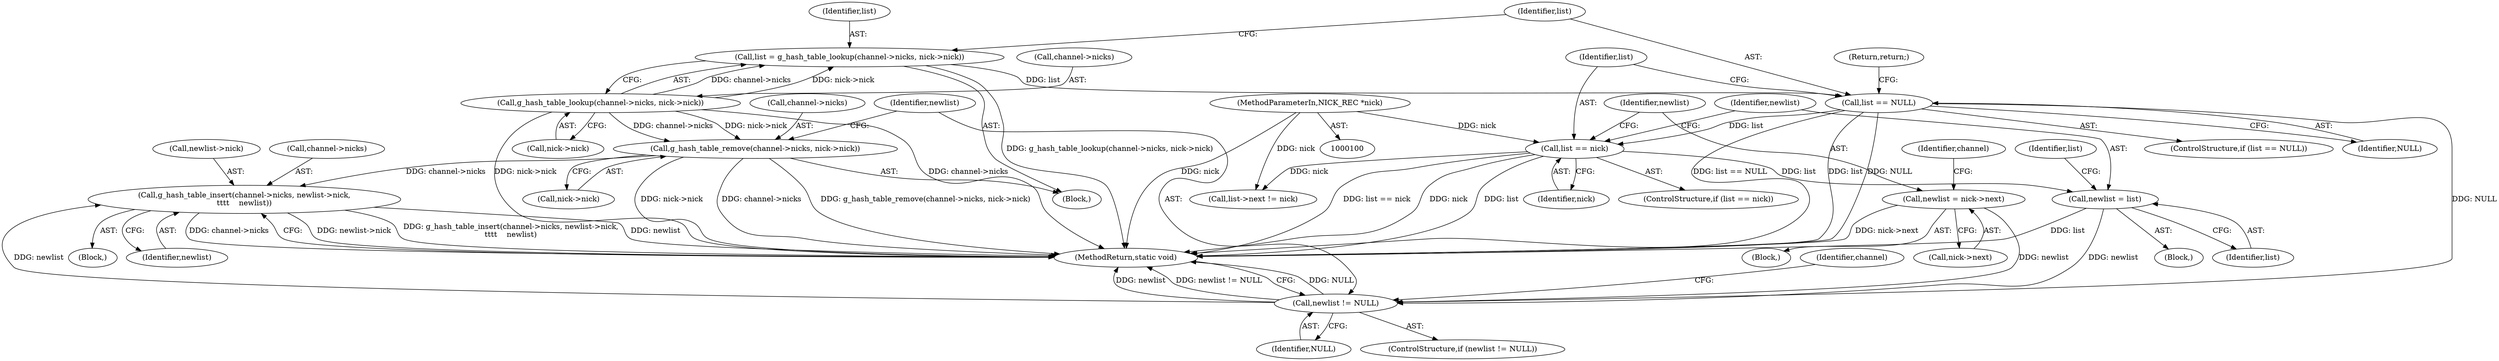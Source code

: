 digraph "0_irssi_5e26325317c72a04c1610ad952974e206384d291_0@pointer" {
"1000165" [label="(Call,g_hash_table_insert(channel->nicks, newlist->nick,\n\t\t\t\t    newlist))"];
"1000153" [label="(Call,g_hash_table_remove(channel->nicks, nick->nick))"];
"1000108" [label="(Call,g_hash_table_lookup(channel->nicks, nick->nick))"];
"1000161" [label="(Call,newlist != NULL)"];
"1000125" [label="(Call,newlist = nick->next)"];
"1000132" [label="(Call,newlist = list)"];
"1000121" [label="(Call,list == nick)"];
"1000116" [label="(Call,list == NULL)"];
"1000106" [label="(Call,list = g_hash_table_lookup(channel->nicks, nick->nick))"];
"1000102" [label="(MethodParameterIn,NICK_REC *nick)"];
"1000157" [label="(Call,nick->nick)"];
"1000154" [label="(Call,channel->nicks)"];
"1000162" [label="(Identifier,newlist)"];
"1000117" [label="(Identifier,list)"];
"1000138" [label="(Identifier,list)"];
"1000119" [label="(Return,return;)"];
"1000153" [label="(Call,g_hash_table_remove(channel->nicks, nick->nick))"];
"1000103" [label="(Block,)"];
"1000108" [label="(Call,g_hash_table_lookup(channel->nicks, nick->nick))"];
"1000115" [label="(ControlStructure,if (list == NULL))"];
"1000123" [label="(Identifier,nick)"];
"1000163" [label="(Identifier,NULL)"];
"1000173" [label="(MethodReturn,static void)"];
"1000155" [label="(Identifier,channel)"];
"1000136" [label="(Call,list->next != nick)"];
"1000118" [label="(Identifier,NULL)"];
"1000161" [label="(Call,newlist != NULL)"];
"1000164" [label="(Block,)"];
"1000124" [label="(Block,)"];
"1000160" [label="(ControlStructure,if (newlist != NULL))"];
"1000169" [label="(Call,newlist->nick)"];
"1000106" [label="(Call,list = g_hash_table_lookup(channel->nicks, nick->nick))"];
"1000165" [label="(Call,g_hash_table_insert(channel->nicks, newlist->nick,\n\t\t\t\t    newlist))"];
"1000112" [label="(Call,nick->nick)"];
"1000131" [label="(Block,)"];
"1000133" [label="(Identifier,newlist)"];
"1000107" [label="(Identifier,list)"];
"1000134" [label="(Identifier,list)"];
"1000122" [label="(Identifier,list)"];
"1000126" [label="(Identifier,newlist)"];
"1000102" [label="(MethodParameterIn,NICK_REC *nick)"];
"1000132" [label="(Call,newlist = list)"];
"1000125" [label="(Call,newlist = nick->next)"];
"1000116" [label="(Call,list == NULL)"];
"1000120" [label="(ControlStructure,if (list == nick))"];
"1000167" [label="(Identifier,channel)"];
"1000127" [label="(Call,nick->next)"];
"1000166" [label="(Call,channel->nicks)"];
"1000121" [label="(Call,list == nick)"];
"1000109" [label="(Call,channel->nicks)"];
"1000172" [label="(Identifier,newlist)"];
"1000165" -> "1000164"  [label="AST: "];
"1000165" -> "1000172"  [label="CFG: "];
"1000166" -> "1000165"  [label="AST: "];
"1000169" -> "1000165"  [label="AST: "];
"1000172" -> "1000165"  [label="AST: "];
"1000173" -> "1000165"  [label="CFG: "];
"1000165" -> "1000173"  [label="DDG: newlist->nick"];
"1000165" -> "1000173"  [label="DDG: g_hash_table_insert(channel->nicks, newlist->nick,\n\t\t\t\t    newlist)"];
"1000165" -> "1000173"  [label="DDG: newlist"];
"1000165" -> "1000173"  [label="DDG: channel->nicks"];
"1000153" -> "1000165"  [label="DDG: channel->nicks"];
"1000161" -> "1000165"  [label="DDG: newlist"];
"1000153" -> "1000103"  [label="AST: "];
"1000153" -> "1000157"  [label="CFG: "];
"1000154" -> "1000153"  [label="AST: "];
"1000157" -> "1000153"  [label="AST: "];
"1000162" -> "1000153"  [label="CFG: "];
"1000153" -> "1000173"  [label="DDG: nick->nick"];
"1000153" -> "1000173"  [label="DDG: channel->nicks"];
"1000153" -> "1000173"  [label="DDG: g_hash_table_remove(channel->nicks, nick->nick)"];
"1000108" -> "1000153"  [label="DDG: channel->nicks"];
"1000108" -> "1000153"  [label="DDG: nick->nick"];
"1000108" -> "1000106"  [label="AST: "];
"1000108" -> "1000112"  [label="CFG: "];
"1000109" -> "1000108"  [label="AST: "];
"1000112" -> "1000108"  [label="AST: "];
"1000106" -> "1000108"  [label="CFG: "];
"1000108" -> "1000173"  [label="DDG: nick->nick"];
"1000108" -> "1000173"  [label="DDG: channel->nicks"];
"1000108" -> "1000106"  [label="DDG: channel->nicks"];
"1000108" -> "1000106"  [label="DDG: nick->nick"];
"1000161" -> "1000160"  [label="AST: "];
"1000161" -> "1000163"  [label="CFG: "];
"1000162" -> "1000161"  [label="AST: "];
"1000163" -> "1000161"  [label="AST: "];
"1000167" -> "1000161"  [label="CFG: "];
"1000173" -> "1000161"  [label="CFG: "];
"1000161" -> "1000173"  [label="DDG: NULL"];
"1000161" -> "1000173"  [label="DDG: newlist"];
"1000161" -> "1000173"  [label="DDG: newlist != NULL"];
"1000125" -> "1000161"  [label="DDG: newlist"];
"1000132" -> "1000161"  [label="DDG: newlist"];
"1000116" -> "1000161"  [label="DDG: NULL"];
"1000125" -> "1000124"  [label="AST: "];
"1000125" -> "1000127"  [label="CFG: "];
"1000126" -> "1000125"  [label="AST: "];
"1000127" -> "1000125"  [label="AST: "];
"1000155" -> "1000125"  [label="CFG: "];
"1000125" -> "1000173"  [label="DDG: nick->next"];
"1000132" -> "1000131"  [label="AST: "];
"1000132" -> "1000134"  [label="CFG: "];
"1000133" -> "1000132"  [label="AST: "];
"1000134" -> "1000132"  [label="AST: "];
"1000138" -> "1000132"  [label="CFG: "];
"1000132" -> "1000173"  [label="DDG: list"];
"1000121" -> "1000132"  [label="DDG: list"];
"1000121" -> "1000120"  [label="AST: "];
"1000121" -> "1000123"  [label="CFG: "];
"1000122" -> "1000121"  [label="AST: "];
"1000123" -> "1000121"  [label="AST: "];
"1000126" -> "1000121"  [label="CFG: "];
"1000133" -> "1000121"  [label="CFG: "];
"1000121" -> "1000173"  [label="DDG: list == nick"];
"1000121" -> "1000173"  [label="DDG: nick"];
"1000121" -> "1000173"  [label="DDG: list"];
"1000116" -> "1000121"  [label="DDG: list"];
"1000102" -> "1000121"  [label="DDG: nick"];
"1000121" -> "1000136"  [label="DDG: nick"];
"1000116" -> "1000115"  [label="AST: "];
"1000116" -> "1000118"  [label="CFG: "];
"1000117" -> "1000116"  [label="AST: "];
"1000118" -> "1000116"  [label="AST: "];
"1000119" -> "1000116"  [label="CFG: "];
"1000122" -> "1000116"  [label="CFG: "];
"1000116" -> "1000173"  [label="DDG: list"];
"1000116" -> "1000173"  [label="DDG: NULL"];
"1000116" -> "1000173"  [label="DDG: list == NULL"];
"1000106" -> "1000116"  [label="DDG: list"];
"1000106" -> "1000103"  [label="AST: "];
"1000107" -> "1000106"  [label="AST: "];
"1000117" -> "1000106"  [label="CFG: "];
"1000106" -> "1000173"  [label="DDG: g_hash_table_lookup(channel->nicks, nick->nick)"];
"1000102" -> "1000100"  [label="AST: "];
"1000102" -> "1000173"  [label="DDG: nick"];
"1000102" -> "1000136"  [label="DDG: nick"];
}
